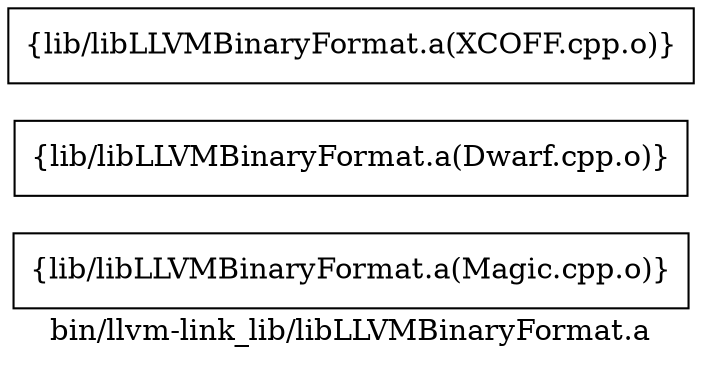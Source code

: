 digraph "bin/llvm-link_lib/libLLVMBinaryFormat.a" {
	label="bin/llvm-link_lib/libLLVMBinaryFormat.a";
	rankdir=LR;

	Node0x55a762b15738 [shape=record,shape=box,group=0,label="{lib/libLLVMBinaryFormat.a(Magic.cpp.o)}"];
	Node0x55a762b0fdd8 [shape=record,shape=box,group=0,label="{lib/libLLVMBinaryFormat.a(Dwarf.cpp.o)}"];
	Node0x55a762b0d998 [shape=record,shape=box,group=0,label="{lib/libLLVMBinaryFormat.a(XCOFF.cpp.o)}"];
}
